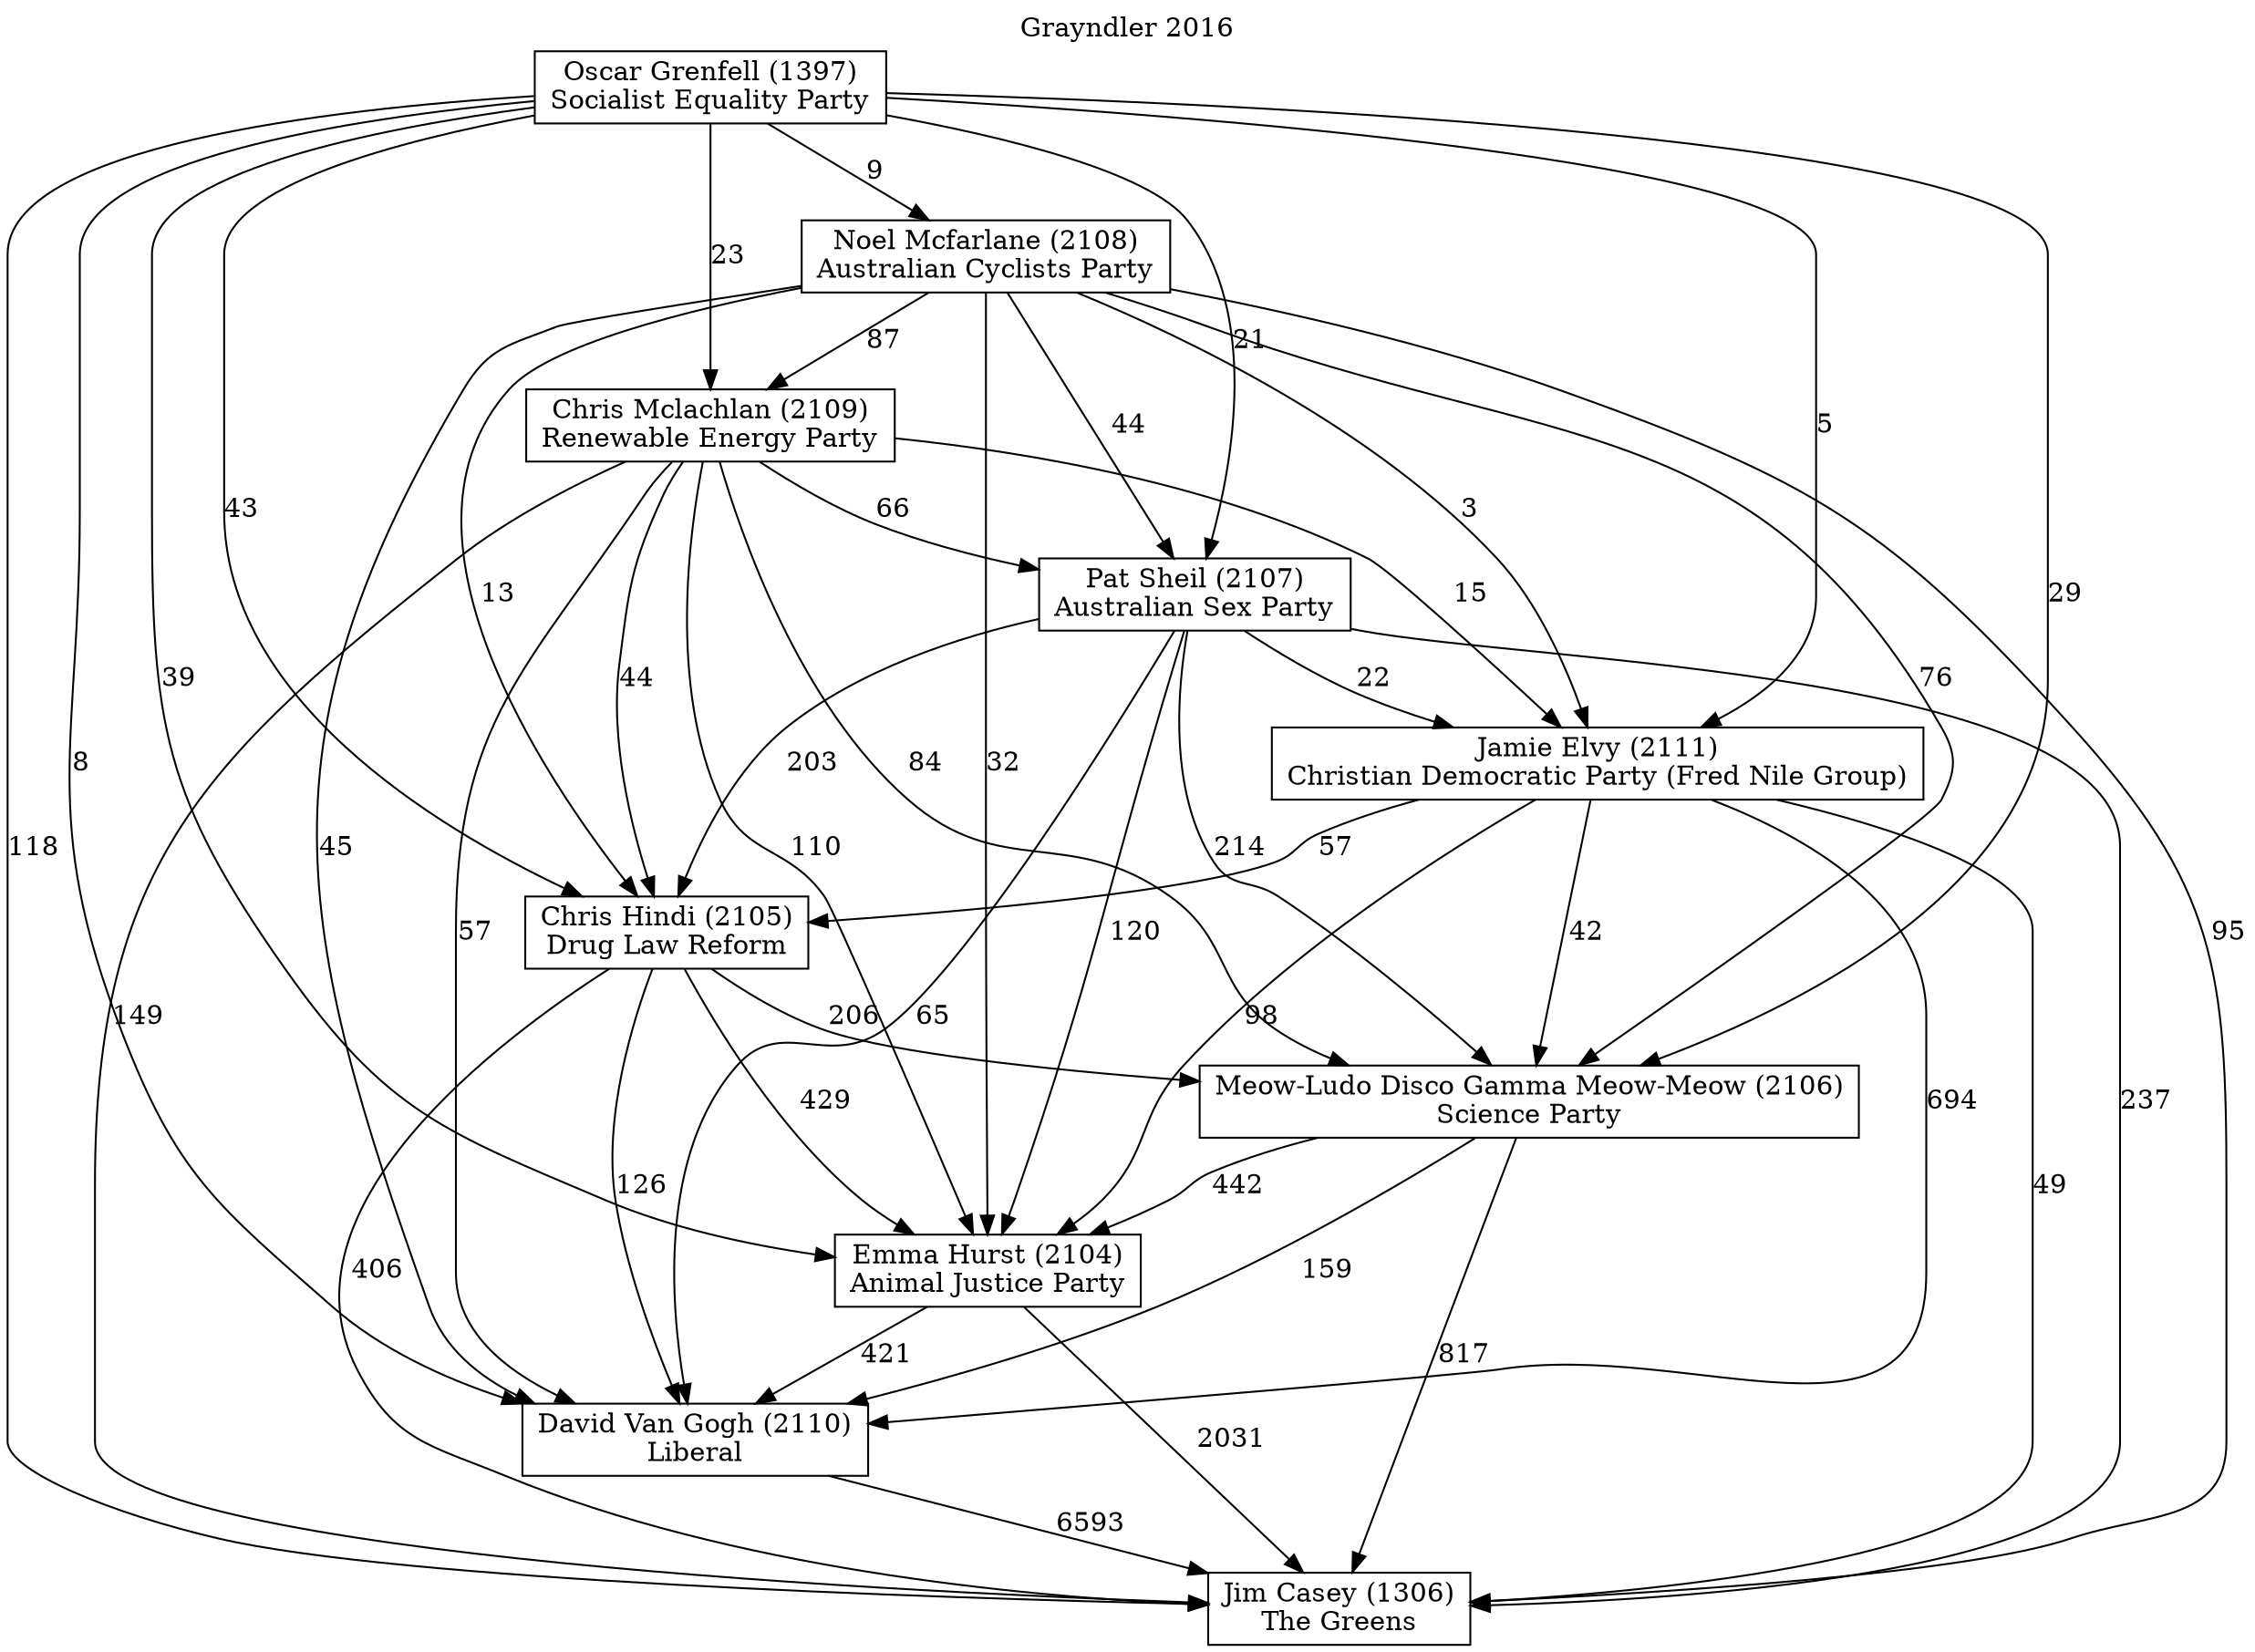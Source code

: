 // House preference flow
digraph "Jim Casey (1306)_Grayndler_2016" {
	graph [label="Grayndler 2016" labelloc=t mclimit=10]
	node [shape=box]
	"Jamie Elvy (2111)" [label="Jamie Elvy (2111)
Christian Democratic Party (Fred Nile Group)"]
	"Oscar Grenfell (1397)" [label="Oscar Grenfell (1397)
Socialist Equality Party"]
	"Jim Casey (1306)" [label="Jim Casey (1306)
The Greens"]
	"Emma Hurst (2104)" [label="Emma Hurst (2104)
Animal Justice Party"]
	"Meow-Ludo Disco Gamma Meow-Meow (2106)" [label="Meow-Ludo Disco Gamma Meow-Meow (2106)
Science Party"]
	"Pat Sheil (2107)" [label="Pat Sheil (2107)
Australian Sex Party"]
	"Chris Hindi (2105)" [label="Chris Hindi (2105)
Drug Law Reform"]
	"Chris Mclachlan (2109)" [label="Chris Mclachlan (2109)
Renewable Energy Party"]
	"Noel Mcfarlane (2108)" [label="Noel Mcfarlane (2108)
Australian Cyclists Party"]
	"David Van Gogh (2110)" [label="David Van Gogh (2110)
Liberal"]
	"Oscar Grenfell (1397)" -> "Chris Mclachlan (2109)" [label=23]
	"Noel Mcfarlane (2108)" -> "Meow-Ludo Disco Gamma Meow-Meow (2106)" [label=76]
	"David Van Gogh (2110)" -> "Jim Casey (1306)" [label=6593]
	"Chris Hindi (2105)" -> "David Van Gogh (2110)" [label=126]
	"Jamie Elvy (2111)" -> "Jim Casey (1306)" [label=49]
	"Chris Mclachlan (2109)" -> "Jamie Elvy (2111)" [label=15]
	"Chris Mclachlan (2109)" -> "Emma Hurst (2104)" [label=110]
	"Chris Mclachlan (2109)" -> "Chris Hindi (2105)" [label=44]
	"Noel Mcfarlane (2108)" -> "Jim Casey (1306)" [label=95]
	"Oscar Grenfell (1397)" -> "Jamie Elvy (2111)" [label=5]
	"Chris Mclachlan (2109)" -> "David Van Gogh (2110)" [label=57]
	"Oscar Grenfell (1397)" -> "Emma Hurst (2104)" [label=39]
	"Chris Hindi (2105)" -> "Jim Casey (1306)" [label=406]
	"Noel Mcfarlane (2108)" -> "Jamie Elvy (2111)" [label=3]
	"Noel Mcfarlane (2108)" -> "Pat Sheil (2107)" [label=44]
	"Chris Mclachlan (2109)" -> "Jim Casey (1306)" [label=149]
	"Pat Sheil (2107)" -> "David Van Gogh (2110)" [label=65]
	"Chris Hindi (2105)" -> "Emma Hurst (2104)" [label=429]
	"Emma Hurst (2104)" -> "Jim Casey (1306)" [label=2031]
	"Oscar Grenfell (1397)" -> "Pat Sheil (2107)" [label=21]
	"Chris Mclachlan (2109)" -> "Pat Sheil (2107)" [label=66]
	"Noel Mcfarlane (2108)" -> "Chris Hindi (2105)" [label=13]
	"Oscar Grenfell (1397)" -> "Chris Hindi (2105)" [label=43]
	"Oscar Grenfell (1397)" -> "David Van Gogh (2110)" [label=8]
	"Jamie Elvy (2111)" -> "Chris Hindi (2105)" [label=57]
	"Meow-Ludo Disco Gamma Meow-Meow (2106)" -> "David Van Gogh (2110)" [label=159]
	"Jamie Elvy (2111)" -> "David Van Gogh (2110)" [label=694]
	"Oscar Grenfell (1397)" -> "Jim Casey (1306)" [label=118]
	"Jamie Elvy (2111)" -> "Emma Hurst (2104)" [label=98]
	"Oscar Grenfell (1397)" -> "Noel Mcfarlane (2108)" [label=9]
	"Meow-Ludo Disco Gamma Meow-Meow (2106)" -> "Jim Casey (1306)" [label=817]
	"Emma Hurst (2104)" -> "David Van Gogh (2110)" [label=421]
	"Noel Mcfarlane (2108)" -> "David Van Gogh (2110)" [label=45]
	"Pat Sheil (2107)" -> "Jamie Elvy (2111)" [label=22]
	"Chris Hindi (2105)" -> "Meow-Ludo Disco Gamma Meow-Meow (2106)" [label=206]
	"Chris Mclachlan (2109)" -> "Meow-Ludo Disco Gamma Meow-Meow (2106)" [label=84]
	"Pat Sheil (2107)" -> "Meow-Ludo Disco Gamma Meow-Meow (2106)" [label=214]
	"Pat Sheil (2107)" -> "Emma Hurst (2104)" [label=120]
	"Noel Mcfarlane (2108)" -> "Emma Hurst (2104)" [label=32]
	"Meow-Ludo Disco Gamma Meow-Meow (2106)" -> "Emma Hurst (2104)" [label=442]
	"Oscar Grenfell (1397)" -> "Meow-Ludo Disco Gamma Meow-Meow (2106)" [label=29]
	"Pat Sheil (2107)" -> "Chris Hindi (2105)" [label=203]
	"Pat Sheil (2107)" -> "Jim Casey (1306)" [label=237]
	"Noel Mcfarlane (2108)" -> "Chris Mclachlan (2109)" [label=87]
	"Jamie Elvy (2111)" -> "Meow-Ludo Disco Gamma Meow-Meow (2106)" [label=42]
}
